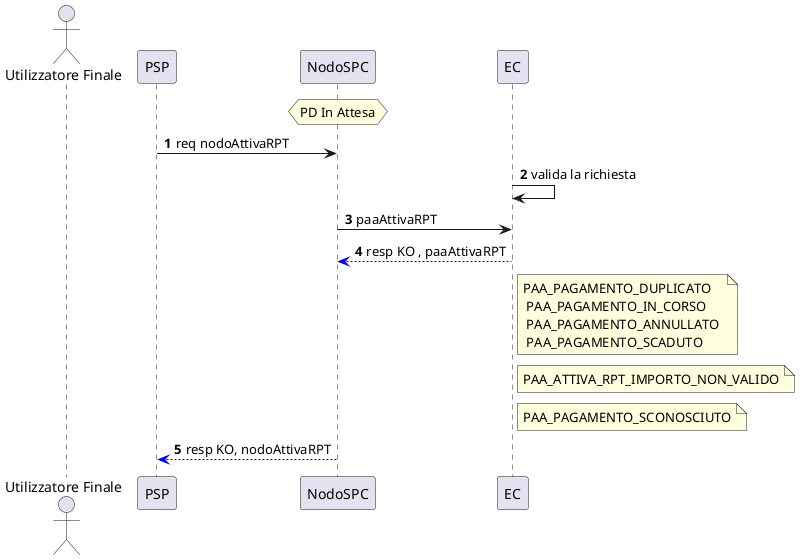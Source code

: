 @startuml
autonumber


actor "Utilizzatore Finale" as Cittadino
participant PSP
participant NodoSPC
participant EC


hnote over NodoSPC : PD In Attesa

PSP -> NodoSPC : req nodoAttivaRPT
EC -> EC : valida la richiesta

NodoSPC -> EC: paaAttivaRPT


EC -[#0000FF]-> NodoSPC: resp KO , paaAttivaRPT
note right EC :  PAA_PAGAMENTO_DUPLICATO \n PAA_PAGAMENTO_IN_CORSO \n PAA_PAGAMENTO_ANNULLATO \n PAA_PAGAMENTO_SCADUTO
note right EC : PAA_ATTIVA_RPT_IMPORTO_NON_VALIDO
note right EC : PAA_PAGAMENTO_SCONOSCIUTO


NodoSPC -[#0000FF]-> PSP: resp KO, nodoAttivaRPT



@enduml